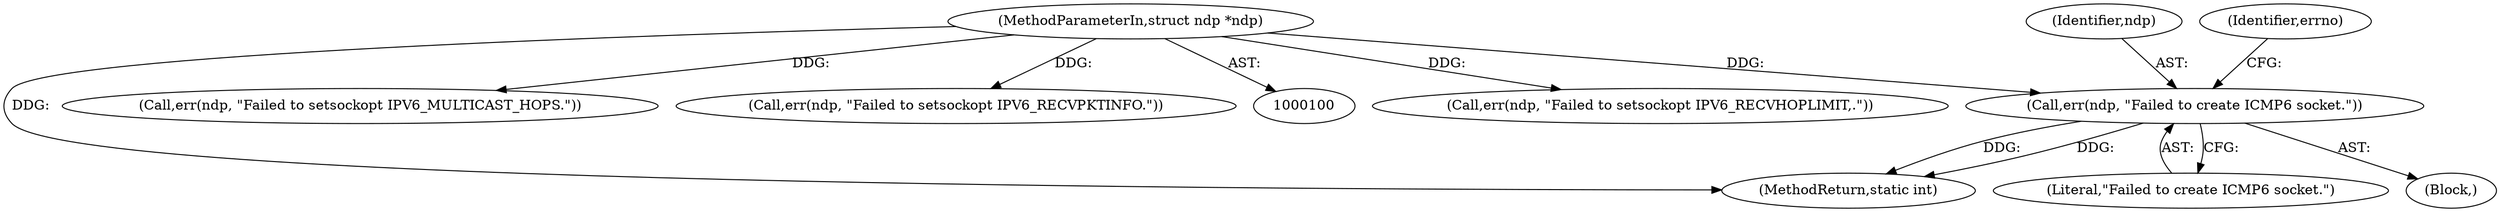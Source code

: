 digraph "0_libndp_a4892df306e0532487f1634ba6d4c6d4bb381c7f_0@pointer" {
"1000119" [label="(Call,err(ndp, \"Failed to create ICMP6 socket.\"))"];
"1000101" [label="(MethodParameterIn,struct ndp *ndp)"];
"1000198" [label="(Call,err(ndp, \"Failed to setsockopt IPV6_RECVHOPLIMIT,.\"))"];
"1000121" [label="(Literal,\"Failed to create ICMP6 socket.\")"];
"1000119" [label="(Call,err(ndp, \"Failed to create ICMP6 socket.\"))"];
"1000218" [label="(MethodReturn,static int)"];
"1000171" [label="(Call,err(ndp, \"Failed to setsockopt IPV6_MULTICAST_HOPS.\"))"];
"1000120" [label="(Identifier,ndp)"];
"1000101" [label="(MethodParameterIn,struct ndp *ndp)"];
"1000144" [label="(Call,err(ndp, \"Failed to setsockopt IPV6_RECVPKTINFO.\"))"];
"1000118" [label="(Block,)"];
"1000124" [label="(Identifier,errno)"];
"1000119" -> "1000118"  [label="AST: "];
"1000119" -> "1000121"  [label="CFG: "];
"1000120" -> "1000119"  [label="AST: "];
"1000121" -> "1000119"  [label="AST: "];
"1000124" -> "1000119"  [label="CFG: "];
"1000119" -> "1000218"  [label="DDG: "];
"1000119" -> "1000218"  [label="DDG: "];
"1000101" -> "1000119"  [label="DDG: "];
"1000101" -> "1000100"  [label="AST: "];
"1000101" -> "1000218"  [label="DDG: "];
"1000101" -> "1000144"  [label="DDG: "];
"1000101" -> "1000171"  [label="DDG: "];
"1000101" -> "1000198"  [label="DDG: "];
}
